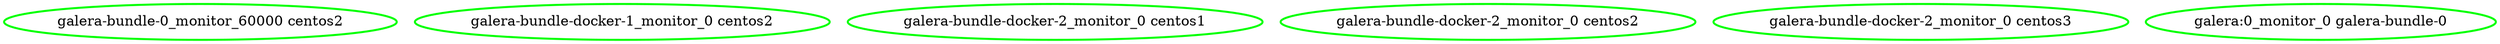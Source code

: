 digraph "g" {
"galera-bundle-0_monitor_60000 centos2" [ style=bold color="green" fontcolor="black"]
"galera-bundle-docker-1_monitor_0 centos2" [ style=bold color="green" fontcolor="black"]
"galera-bundle-docker-2_monitor_0 centos1" [ style=bold color="green" fontcolor="black"]
"galera-bundle-docker-2_monitor_0 centos2" [ style=bold color="green" fontcolor="black"]
"galera-bundle-docker-2_monitor_0 centos3" [ style=bold color="green" fontcolor="black"]
"galera:0_monitor_0 galera-bundle-0" [ style=bold color="green" fontcolor="black"]
}
